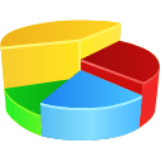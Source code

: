 <mxfile version="12.0.0" type="device" pages="1"><diagram id="CE1ehE34XEf3Bk4PHj-m" name="Page-1"><mxGraphModel dx="1264" dy="677" grid="1" gridSize="10" guides="1" tooltips="1" connect="1" arrows="1" fold="1" page="1" pageScale="1" pageWidth="850" pageHeight="1100" math="0" shadow="0"><root><mxCell id="0"/><mxCell id="1" parent="0"/><mxCell id="OXcl6fF4OPWXKNYgsXpL-3" value="" style="image;html=1;labelBackgroundColor=#ffffff;image=img/lib/clip_art/finance/Pie_Chart_128x128.png" vertex="1" parent="1"><mxGeometry x="60" y="80" width="80" height="80" as="geometry"/></mxCell></root></mxGraphModel></diagram></mxfile>